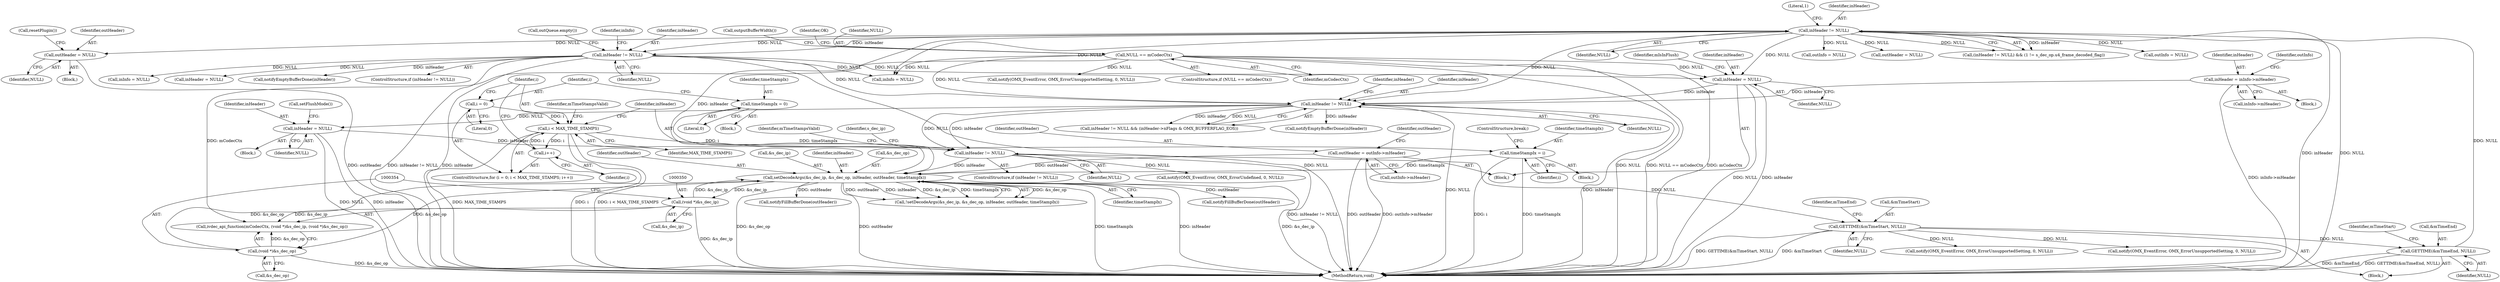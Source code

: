 digraph "0_Android_a4567c66f4764442c6cb7b5c1858810194480fb5@pointer" {
"1000600" [label="(Call,outHeader = NULL)"];
"1000445" [label="(Call,inHeader != NULL)"];
"1000316" [label="(Call,setDecodeArgs(&s_dec_ip, &s_dec_op, inHeader, outHeader, timeStampIx))"];
"1000349" [label="(Call,(void *)&s_dec_ip)"];
"1000353" [label="(Call,(void *)&s_dec_op)"];
"1000291" [label="(Call,inHeader != NULL)"];
"1000261" [label="(Call,inHeader = NULL)"];
"1000233" [label="(Call,inHeader != NULL)"];
"1000184" [label="(Call,inHeader = NULL)"];
"1000605" [label="(Call,inHeader != NULL)"];
"1000125" [label="(Call,NULL == mCodecCtx)"];
"1000199" [label="(Call,inHeader = inInfo->mHeader)"];
"1000211" [label="(Call,outHeader = outInfo->mHeader)"];
"1000286" [label="(Call,timeStampIx = i)"];
"1000274" [label="(Call,i < MAX_TIME_STAMPS)"];
"1000277" [label="(Call,i++)"];
"1000271" [label="(Call,i = 0)"];
"1000267" [label="(Call,timeStampIx = 0)"];
"1000417" [label="(Call,GETTIME(&mTimeEnd, NULL))"];
"1000336" [label="(Call,GETTIME(&mTimeStart, NULL))"];
"1000251" [label="(Block,)"];
"1000607" [label="(Identifier,NULL)"];
"1000181" [label="(Call,inInfo = NULL)"];
"1000136" [label="(Call,notify(OMX_EventError, OMX_ErrorUnsupportedSetting, 0, NULL))"];
"1000147" [label="(Call,outputBufferWidth())"];
"1000213" [label="(Call,outInfo->mHeader)"];
"1000189" [label="(Identifier,mIsInFlush)"];
"1000290" [label="(ControlStructure,if (inHeader != NULL))"];
"1000174" [label="(Call,outQueue.empty())"];
"1000611" [label="(Identifier,inInfo)"];
"1000603" [label="(Call,resetPlugin())"];
"1000212" [label="(Identifier,outHeader)"];
"1000269" [label="(Literal,0)"];
"1000124" [label="(ControlStructure,if (NULL == mCodecCtx))"];
"1000263" [label="(Identifier,NULL)"];
"1000201" [label="(Call,inInfo->mHeader)"];
"1000316" [label="(Call,setDecodeArgs(&s_dec_ip, &s_dec_op, inHeader, outHeader, timeStampIx))"];
"1000307" [label="(Block,)"];
"1000186" [label="(Identifier,NULL)"];
"1000319" [label="(Call,&s_dec_op)"];
"1000208" [label="(Identifier,outInfo)"];
"1000606" [label="(Identifier,inHeader)"];
"1000261" [label="(Call,inHeader = NULL)"];
"1000598" [label="(Call,notifyFillBufferDone(outHeader))"];
"1000125" [label="(Call,NULL == mCodecCtx)"];
"1000291" [label="(Call,inHeader != NULL)"];
"1000276" [label="(Identifier,MAX_TIME_STAMPS)"];
"1000285" [label="(Block,)"];
"1000238" [label="(Identifier,inHeader)"];
"1000271" [label="(Call,i = 0)"];
"1000447" [label="(Identifier,NULL)"];
"1000605" [label="(Call,inHeader != NULL)"];
"1000322" [label="(Identifier,outHeader)"];
"1000323" [label="(Identifier,timeStampIx)"];
"1000562" [label="(Call,outInfo = NULL)"];
"1000616" [label="(Call,inInfo = NULL)"];
"1000355" [label="(Call,&s_dec_op)"];
"1000422" [label="(Identifier,mTimeStart)"];
"1000286" [label="(Call,timeStampIx = i)"];
"1000185" [label="(Identifier,inHeader)"];
"1000293" [label="(Identifier,NULL)"];
"1000602" [label="(Identifier,NULL)"];
"1000621" [label="(Call,inHeader = NULL)"];
"1000131" [label="(Identifier,OK)"];
"1000619" [label="(Call,notifyEmptyBufferDone(inHeader))"];
"1000264" [label="(Call,setFlushMode())"];
"1000194" [label="(Block,)"];
"1000601" [label="(Identifier,outHeader)"];
"1000317" [label="(Call,&s_dec_ip)"];
"1000270" [label="(ControlStructure,for (i = 0; i < MAX_TIME_STAMPS; i++))"];
"1000341" [label="(Identifier,mTimeEnd)"];
"1000353" [label="(Call,(void *)&s_dec_op)"];
"1000321" [label="(Identifier,inHeader)"];
"1000265" [label="(Block,)"];
"1000565" [label="(Call,notifyFillBufferDone(outHeader))"];
"1000278" [label="(Identifier,i)"];
"1000127" [label="(Identifier,mCodecCtx)"];
"1000283" [label="(Identifier,mTimeStampsValid)"];
"1000567" [label="(Call,outHeader = NULL)"];
"1000289" [label="(ControlStructure,break;)"];
"1000351" [label="(Call,&s_dec_ip)"];
"1000175" [label="(Block,)"];
"1000235" [label="(Identifier,NULL)"];
"1000297" [label="(Identifier,mTimeStampsValid)"];
"1000199" [label="(Call,inHeader = inInfo->mHeader)"];
"1000449" [label="(Literal,1)"];
"1000234" [label="(Identifier,inHeader)"];
"1000292" [label="(Identifier,inHeader)"];
"1000287" [label="(Identifier,timeStampIx)"];
"1000232" [label="(Call,inHeader != NULL && (inHeader->nFlags & OMX_BUFFERFLAG_EOS))"];
"1000604" [label="(ControlStructure,if (inHeader != NULL))"];
"1000126" [label="(Identifier,NULL)"];
"1000184" [label="(Call,inHeader = NULL)"];
"1000262" [label="(Identifier,inHeader)"];
"1000420" [label="(Identifier,NULL)"];
"1000218" [label="(Identifier,outHeader)"];
"1000418" [label="(Call,&mTimeEnd)"];
"1000339" [label="(Identifier,NULL)"];
"1000233" [label="(Call,inHeader != NULL)"];
"1000267" [label="(Call,timeStampIx = 0)"];
"1000273" [label="(Literal,0)"];
"1000315" [label="(Call,!setDecodeArgs(&s_dec_ip, &s_dec_op, inHeader, outHeader, timeStampIx))"];
"1000445" [label="(Call,inHeader != NULL)"];
"1000288" [label="(Identifier,i)"];
"1000318" [label="(Identifier,s_dec_ip)"];
"1000444" [label="(Call,(inHeader != NULL) && (1 != s_dec_op.u4_frame_decoded_flag))"];
"1000595" [label="(Call,outInfo = NULL)"];
"1000268" [label="(Identifier,timeStampIx)"];
"1000275" [label="(Identifier,i)"];
"1000347" [label="(Call,ivdec_api_function(mCodecCtx, (void *)&s_dec_ip, (void *)&s_dec_op))"];
"1000272" [label="(Identifier,i)"];
"1000417" [label="(Call,GETTIME(&mTimeEnd, NULL))"];
"1000259" [label="(Call,notifyEmptyBufferDone(inHeader))"];
"1000624" [label="(MethodReturn,void)"];
"1000398" [label="(Call,notify(OMX_EventError, OMX_ErrorUnsupportedSetting, 0, NULL))"];
"1000336" [label="(Call,GETTIME(&mTimeStart, NULL))"];
"1000277" [label="(Call,i++)"];
"1000600" [label="(Call,outHeader = NULL)"];
"1000200" [label="(Identifier,inHeader)"];
"1000446" [label="(Identifier,inHeader)"];
"1000349" [label="(Call,(void *)&s_dec_ip)"];
"1000337" [label="(Call,&mTimeStart)"];
"1000374" [label="(Call,notify(OMX_EventError, OMX_ErrorUnsupportedSetting, 0, NULL))"];
"1000211" [label="(Call,outHeader = outInfo->mHeader)"];
"1000577" [label="(Block,)"];
"1000327" [label="(Call,notify(OMX_EventError, OMX_ErrorUndefined, 0, NULL))"];
"1000274" [label="(Call,i < MAX_TIME_STAMPS)"];
"1000600" -> "1000577"  [label="AST: "];
"1000600" -> "1000602"  [label="CFG: "];
"1000601" -> "1000600"  [label="AST: "];
"1000602" -> "1000600"  [label="AST: "];
"1000603" -> "1000600"  [label="CFG: "];
"1000600" -> "1000624"  [label="DDG: outHeader"];
"1000445" -> "1000600"  [label="DDG: NULL"];
"1000445" -> "1000444"  [label="AST: "];
"1000445" -> "1000447"  [label="CFG: "];
"1000446" -> "1000445"  [label="AST: "];
"1000447" -> "1000445"  [label="AST: "];
"1000449" -> "1000445"  [label="CFG: "];
"1000444" -> "1000445"  [label="CFG: "];
"1000445" -> "1000624"  [label="DDG: inHeader"];
"1000445" -> "1000624"  [label="DDG: NULL"];
"1000445" -> "1000181"  [label="DDG: NULL"];
"1000445" -> "1000184"  [label="DDG: NULL"];
"1000445" -> "1000233"  [label="DDG: NULL"];
"1000445" -> "1000444"  [label="DDG: inHeader"];
"1000445" -> "1000444"  [label="DDG: NULL"];
"1000316" -> "1000445"  [label="DDG: inHeader"];
"1000417" -> "1000445"  [label="DDG: NULL"];
"1000445" -> "1000562"  [label="DDG: NULL"];
"1000445" -> "1000567"  [label="DDG: NULL"];
"1000445" -> "1000595"  [label="DDG: NULL"];
"1000445" -> "1000605"  [label="DDG: inHeader"];
"1000445" -> "1000605"  [label="DDG: NULL"];
"1000316" -> "1000315"  [label="AST: "];
"1000316" -> "1000323"  [label="CFG: "];
"1000317" -> "1000316"  [label="AST: "];
"1000319" -> "1000316"  [label="AST: "];
"1000321" -> "1000316"  [label="AST: "];
"1000322" -> "1000316"  [label="AST: "];
"1000323" -> "1000316"  [label="AST: "];
"1000315" -> "1000316"  [label="CFG: "];
"1000316" -> "1000624"  [label="DDG: &s_dec_op"];
"1000316" -> "1000624"  [label="DDG: outHeader"];
"1000316" -> "1000624"  [label="DDG: timeStampIx"];
"1000316" -> "1000624"  [label="DDG: inHeader"];
"1000316" -> "1000624"  [label="DDG: &s_dec_ip"];
"1000316" -> "1000315"  [label="DDG: &s_dec_op"];
"1000316" -> "1000315"  [label="DDG: outHeader"];
"1000316" -> "1000315"  [label="DDG: inHeader"];
"1000316" -> "1000315"  [label="DDG: &s_dec_ip"];
"1000316" -> "1000315"  [label="DDG: timeStampIx"];
"1000349" -> "1000316"  [label="DDG: &s_dec_ip"];
"1000353" -> "1000316"  [label="DDG: &s_dec_op"];
"1000291" -> "1000316"  [label="DDG: inHeader"];
"1000211" -> "1000316"  [label="DDG: outHeader"];
"1000286" -> "1000316"  [label="DDG: timeStampIx"];
"1000267" -> "1000316"  [label="DDG: timeStampIx"];
"1000316" -> "1000349"  [label="DDG: &s_dec_ip"];
"1000316" -> "1000353"  [label="DDG: &s_dec_op"];
"1000316" -> "1000565"  [label="DDG: outHeader"];
"1000316" -> "1000598"  [label="DDG: outHeader"];
"1000349" -> "1000347"  [label="AST: "];
"1000349" -> "1000351"  [label="CFG: "];
"1000350" -> "1000349"  [label="AST: "];
"1000351" -> "1000349"  [label="AST: "];
"1000354" -> "1000349"  [label="CFG: "];
"1000349" -> "1000624"  [label="DDG: &s_dec_ip"];
"1000349" -> "1000347"  [label="DDG: &s_dec_ip"];
"1000353" -> "1000347"  [label="AST: "];
"1000353" -> "1000355"  [label="CFG: "];
"1000354" -> "1000353"  [label="AST: "];
"1000355" -> "1000353"  [label="AST: "];
"1000347" -> "1000353"  [label="CFG: "];
"1000353" -> "1000624"  [label="DDG: &s_dec_op"];
"1000353" -> "1000347"  [label="DDG: &s_dec_op"];
"1000291" -> "1000290"  [label="AST: "];
"1000291" -> "1000293"  [label="CFG: "];
"1000292" -> "1000291"  [label="AST: "];
"1000293" -> "1000291"  [label="AST: "];
"1000297" -> "1000291"  [label="CFG: "];
"1000318" -> "1000291"  [label="CFG: "];
"1000291" -> "1000624"  [label="DDG: inHeader != NULL"];
"1000261" -> "1000291"  [label="DDG: inHeader"];
"1000233" -> "1000291"  [label="DDG: inHeader"];
"1000233" -> "1000291"  [label="DDG: NULL"];
"1000291" -> "1000327"  [label="DDG: NULL"];
"1000291" -> "1000336"  [label="DDG: NULL"];
"1000261" -> "1000251"  [label="AST: "];
"1000261" -> "1000263"  [label="CFG: "];
"1000262" -> "1000261"  [label="AST: "];
"1000263" -> "1000261"  [label="AST: "];
"1000264" -> "1000261"  [label="CFG: "];
"1000261" -> "1000624"  [label="DDG: NULL"];
"1000261" -> "1000624"  [label="DDG: inHeader"];
"1000233" -> "1000261"  [label="DDG: NULL"];
"1000233" -> "1000232"  [label="AST: "];
"1000233" -> "1000235"  [label="CFG: "];
"1000234" -> "1000233"  [label="AST: "];
"1000235" -> "1000233"  [label="AST: "];
"1000238" -> "1000233"  [label="CFG: "];
"1000232" -> "1000233"  [label="CFG: "];
"1000233" -> "1000624"  [label="DDG: NULL"];
"1000233" -> "1000624"  [label="DDG: inHeader"];
"1000233" -> "1000232"  [label="DDG: inHeader"];
"1000233" -> "1000232"  [label="DDG: NULL"];
"1000184" -> "1000233"  [label="DDG: inHeader"];
"1000199" -> "1000233"  [label="DDG: inHeader"];
"1000605" -> "1000233"  [label="DDG: NULL"];
"1000125" -> "1000233"  [label="DDG: NULL"];
"1000233" -> "1000259"  [label="DDG: inHeader"];
"1000184" -> "1000175"  [label="AST: "];
"1000184" -> "1000186"  [label="CFG: "];
"1000185" -> "1000184"  [label="AST: "];
"1000186" -> "1000184"  [label="AST: "];
"1000189" -> "1000184"  [label="CFG: "];
"1000184" -> "1000624"  [label="DDG: NULL"];
"1000184" -> "1000624"  [label="DDG: inHeader"];
"1000605" -> "1000184"  [label="DDG: NULL"];
"1000125" -> "1000184"  [label="DDG: NULL"];
"1000605" -> "1000604"  [label="AST: "];
"1000605" -> "1000607"  [label="CFG: "];
"1000606" -> "1000605"  [label="AST: "];
"1000607" -> "1000605"  [label="AST: "];
"1000174" -> "1000605"  [label="CFG: "];
"1000611" -> "1000605"  [label="CFG: "];
"1000605" -> "1000624"  [label="DDG: NULL"];
"1000605" -> "1000624"  [label="DDG: inHeader != NULL"];
"1000605" -> "1000624"  [label="DDG: inHeader"];
"1000605" -> "1000181"  [label="DDG: NULL"];
"1000605" -> "1000616"  [label="DDG: NULL"];
"1000605" -> "1000619"  [label="DDG: inHeader"];
"1000605" -> "1000621"  [label="DDG: NULL"];
"1000125" -> "1000124"  [label="AST: "];
"1000125" -> "1000127"  [label="CFG: "];
"1000126" -> "1000125"  [label="AST: "];
"1000127" -> "1000125"  [label="AST: "];
"1000131" -> "1000125"  [label="CFG: "];
"1000147" -> "1000125"  [label="CFG: "];
"1000125" -> "1000624"  [label="DDG: NULL"];
"1000125" -> "1000624"  [label="DDG: NULL == mCodecCtx"];
"1000125" -> "1000624"  [label="DDG: mCodecCtx"];
"1000125" -> "1000136"  [label="DDG: NULL"];
"1000125" -> "1000181"  [label="DDG: NULL"];
"1000125" -> "1000347"  [label="DDG: mCodecCtx"];
"1000199" -> "1000194"  [label="AST: "];
"1000199" -> "1000201"  [label="CFG: "];
"1000200" -> "1000199"  [label="AST: "];
"1000201" -> "1000199"  [label="AST: "];
"1000208" -> "1000199"  [label="CFG: "];
"1000199" -> "1000624"  [label="DDG: inInfo->mHeader"];
"1000211" -> "1000175"  [label="AST: "];
"1000211" -> "1000213"  [label="CFG: "];
"1000212" -> "1000211"  [label="AST: "];
"1000213" -> "1000211"  [label="AST: "];
"1000218" -> "1000211"  [label="CFG: "];
"1000211" -> "1000624"  [label="DDG: outHeader"];
"1000211" -> "1000624"  [label="DDG: outInfo->mHeader"];
"1000286" -> "1000285"  [label="AST: "];
"1000286" -> "1000288"  [label="CFG: "];
"1000287" -> "1000286"  [label="AST: "];
"1000288" -> "1000286"  [label="AST: "];
"1000289" -> "1000286"  [label="CFG: "];
"1000286" -> "1000624"  [label="DDG: timeStampIx"];
"1000286" -> "1000624"  [label="DDG: i"];
"1000274" -> "1000286"  [label="DDG: i"];
"1000274" -> "1000270"  [label="AST: "];
"1000274" -> "1000276"  [label="CFG: "];
"1000275" -> "1000274"  [label="AST: "];
"1000276" -> "1000274"  [label="AST: "];
"1000283" -> "1000274"  [label="CFG: "];
"1000292" -> "1000274"  [label="CFG: "];
"1000274" -> "1000624"  [label="DDG: i"];
"1000274" -> "1000624"  [label="DDG: i < MAX_TIME_STAMPS"];
"1000274" -> "1000624"  [label="DDG: MAX_TIME_STAMPS"];
"1000277" -> "1000274"  [label="DDG: i"];
"1000271" -> "1000274"  [label="DDG: i"];
"1000274" -> "1000277"  [label="DDG: i"];
"1000277" -> "1000270"  [label="AST: "];
"1000277" -> "1000278"  [label="CFG: "];
"1000278" -> "1000277"  [label="AST: "];
"1000275" -> "1000277"  [label="CFG: "];
"1000271" -> "1000270"  [label="AST: "];
"1000271" -> "1000273"  [label="CFG: "];
"1000272" -> "1000271"  [label="AST: "];
"1000273" -> "1000271"  [label="AST: "];
"1000275" -> "1000271"  [label="CFG: "];
"1000267" -> "1000265"  [label="AST: "];
"1000267" -> "1000269"  [label="CFG: "];
"1000268" -> "1000267"  [label="AST: "];
"1000269" -> "1000267"  [label="AST: "];
"1000272" -> "1000267"  [label="CFG: "];
"1000417" -> "1000307"  [label="AST: "];
"1000417" -> "1000420"  [label="CFG: "];
"1000418" -> "1000417"  [label="AST: "];
"1000420" -> "1000417"  [label="AST: "];
"1000422" -> "1000417"  [label="CFG: "];
"1000417" -> "1000624"  [label="DDG: &mTimeEnd"];
"1000417" -> "1000624"  [label="DDG: GETTIME(&mTimeEnd, NULL)"];
"1000336" -> "1000417"  [label="DDG: NULL"];
"1000336" -> "1000307"  [label="AST: "];
"1000336" -> "1000339"  [label="CFG: "];
"1000337" -> "1000336"  [label="AST: "];
"1000339" -> "1000336"  [label="AST: "];
"1000341" -> "1000336"  [label="CFG: "];
"1000336" -> "1000624"  [label="DDG: GETTIME(&mTimeStart, NULL)"];
"1000336" -> "1000624"  [label="DDG: &mTimeStart"];
"1000336" -> "1000374"  [label="DDG: NULL"];
"1000336" -> "1000398"  [label="DDG: NULL"];
}
